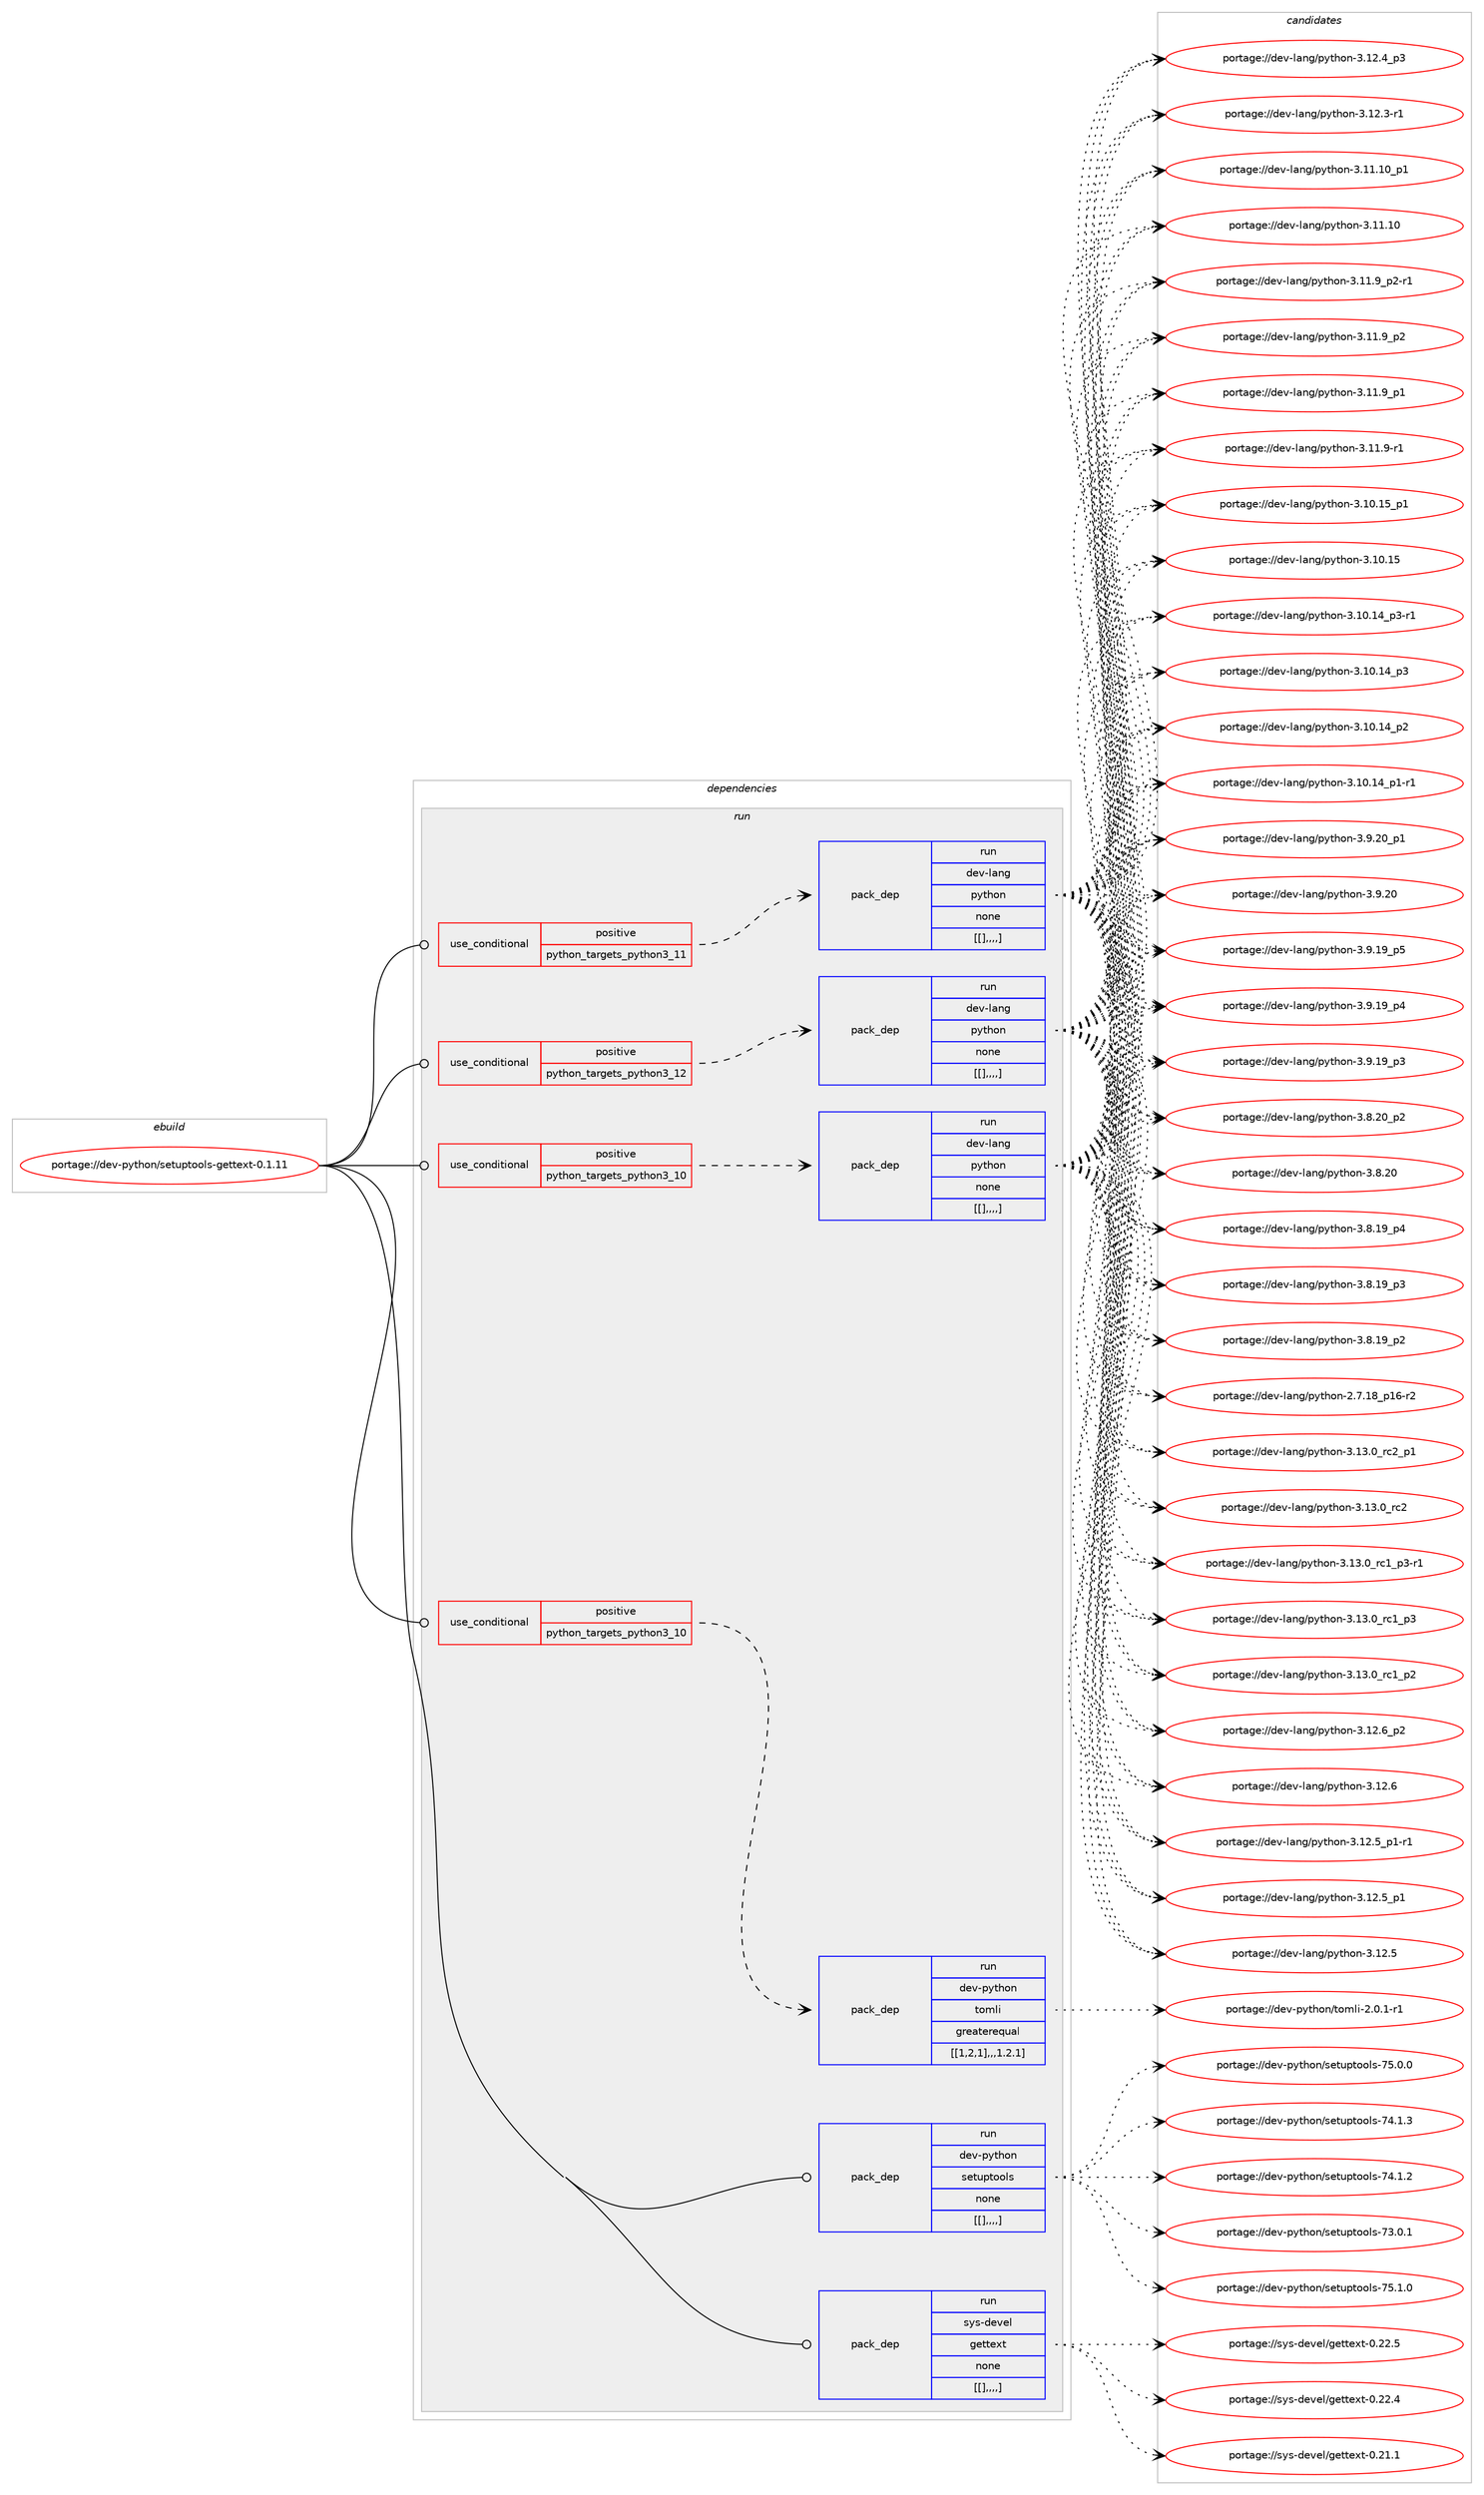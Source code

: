 digraph prolog {

# *************
# Graph options
# *************

newrank=true;
concentrate=true;
compound=true;
graph [rankdir=LR,fontname=Helvetica,fontsize=10,ranksep=1.5];#, ranksep=2.5, nodesep=0.2];
edge  [arrowhead=vee];
node  [fontname=Helvetica,fontsize=10];

# **********
# The ebuild
# **********

subgraph cluster_leftcol {
color=gray;
label=<<i>ebuild</i>>;
id [label="portage://dev-python/setuptools-gettext-0.1.11", color=red, width=4, href="../dev-python/setuptools-gettext-0.1.11.svg"];
}

# ****************
# The dependencies
# ****************

subgraph cluster_midcol {
color=gray;
label=<<i>dependencies</i>>;
subgraph cluster_compile {
fillcolor="#eeeeee";
style=filled;
label=<<i>compile</i>>;
}
subgraph cluster_compileandrun {
fillcolor="#eeeeee";
style=filled;
label=<<i>compile and run</i>>;
}
subgraph cluster_run {
fillcolor="#eeeeee";
style=filled;
label=<<i>run</i>>;
subgraph cond41165 {
dependency166348 [label=<<TABLE BORDER="0" CELLBORDER="1" CELLSPACING="0" CELLPADDING="4"><TR><TD ROWSPAN="3" CELLPADDING="10">use_conditional</TD></TR><TR><TD>positive</TD></TR><TR><TD>python_targets_python3_10</TD></TR></TABLE>>, shape=none, color=red];
subgraph pack123925 {
dependency166349 [label=<<TABLE BORDER="0" CELLBORDER="1" CELLSPACING="0" CELLPADDING="4" WIDTH="220"><TR><TD ROWSPAN="6" CELLPADDING="30">pack_dep</TD></TR><TR><TD WIDTH="110">run</TD></TR><TR><TD>dev-lang</TD></TR><TR><TD>python</TD></TR><TR><TD>none</TD></TR><TR><TD>[[],,,,]</TD></TR></TABLE>>, shape=none, color=blue];
}
dependency166348:e -> dependency166349:w [weight=20,style="dashed",arrowhead="vee"];
}
id:e -> dependency166348:w [weight=20,style="solid",arrowhead="odot"];
subgraph cond41166 {
dependency166350 [label=<<TABLE BORDER="0" CELLBORDER="1" CELLSPACING="0" CELLPADDING="4"><TR><TD ROWSPAN="3" CELLPADDING="10">use_conditional</TD></TR><TR><TD>positive</TD></TR><TR><TD>python_targets_python3_10</TD></TR></TABLE>>, shape=none, color=red];
subgraph pack123926 {
dependency166351 [label=<<TABLE BORDER="0" CELLBORDER="1" CELLSPACING="0" CELLPADDING="4" WIDTH="220"><TR><TD ROWSPAN="6" CELLPADDING="30">pack_dep</TD></TR><TR><TD WIDTH="110">run</TD></TR><TR><TD>dev-python</TD></TR><TR><TD>tomli</TD></TR><TR><TD>greaterequal</TD></TR><TR><TD>[[1,2,1],,,1.2.1]</TD></TR></TABLE>>, shape=none, color=blue];
}
dependency166350:e -> dependency166351:w [weight=20,style="dashed",arrowhead="vee"];
}
id:e -> dependency166350:w [weight=20,style="solid",arrowhead="odot"];
subgraph cond41167 {
dependency166352 [label=<<TABLE BORDER="0" CELLBORDER="1" CELLSPACING="0" CELLPADDING="4"><TR><TD ROWSPAN="3" CELLPADDING="10">use_conditional</TD></TR><TR><TD>positive</TD></TR><TR><TD>python_targets_python3_11</TD></TR></TABLE>>, shape=none, color=red];
subgraph pack123927 {
dependency166353 [label=<<TABLE BORDER="0" CELLBORDER="1" CELLSPACING="0" CELLPADDING="4" WIDTH="220"><TR><TD ROWSPAN="6" CELLPADDING="30">pack_dep</TD></TR><TR><TD WIDTH="110">run</TD></TR><TR><TD>dev-lang</TD></TR><TR><TD>python</TD></TR><TR><TD>none</TD></TR><TR><TD>[[],,,,]</TD></TR></TABLE>>, shape=none, color=blue];
}
dependency166352:e -> dependency166353:w [weight=20,style="dashed",arrowhead="vee"];
}
id:e -> dependency166352:w [weight=20,style="solid",arrowhead="odot"];
subgraph cond41168 {
dependency166354 [label=<<TABLE BORDER="0" CELLBORDER="1" CELLSPACING="0" CELLPADDING="4"><TR><TD ROWSPAN="3" CELLPADDING="10">use_conditional</TD></TR><TR><TD>positive</TD></TR><TR><TD>python_targets_python3_12</TD></TR></TABLE>>, shape=none, color=red];
subgraph pack123928 {
dependency166355 [label=<<TABLE BORDER="0" CELLBORDER="1" CELLSPACING="0" CELLPADDING="4" WIDTH="220"><TR><TD ROWSPAN="6" CELLPADDING="30">pack_dep</TD></TR><TR><TD WIDTH="110">run</TD></TR><TR><TD>dev-lang</TD></TR><TR><TD>python</TD></TR><TR><TD>none</TD></TR><TR><TD>[[],,,,]</TD></TR></TABLE>>, shape=none, color=blue];
}
dependency166354:e -> dependency166355:w [weight=20,style="dashed",arrowhead="vee"];
}
id:e -> dependency166354:w [weight=20,style="solid",arrowhead="odot"];
subgraph pack123929 {
dependency166356 [label=<<TABLE BORDER="0" CELLBORDER="1" CELLSPACING="0" CELLPADDING="4" WIDTH="220"><TR><TD ROWSPAN="6" CELLPADDING="30">pack_dep</TD></TR><TR><TD WIDTH="110">run</TD></TR><TR><TD>dev-python</TD></TR><TR><TD>setuptools</TD></TR><TR><TD>none</TD></TR><TR><TD>[[],,,,]</TD></TR></TABLE>>, shape=none, color=blue];
}
id:e -> dependency166356:w [weight=20,style="solid",arrowhead="odot"];
subgraph pack123930 {
dependency166357 [label=<<TABLE BORDER="0" CELLBORDER="1" CELLSPACING="0" CELLPADDING="4" WIDTH="220"><TR><TD ROWSPAN="6" CELLPADDING="30">pack_dep</TD></TR><TR><TD WIDTH="110">run</TD></TR><TR><TD>sys-devel</TD></TR><TR><TD>gettext</TD></TR><TR><TD>none</TD></TR><TR><TD>[[],,,,]</TD></TR></TABLE>>, shape=none, color=blue];
}
id:e -> dependency166357:w [weight=20,style="solid",arrowhead="odot"];
}
}

# **************
# The candidates
# **************

subgraph cluster_choices {
rank=same;
color=gray;
label=<<i>candidates</i>>;

subgraph choice123925 {
color=black;
nodesep=1;
choice100101118451089711010347112121116104111110455146495146489511499509511249 [label="portage://dev-lang/python-3.13.0_rc2_p1", color=red, width=4,href="../dev-lang/python-3.13.0_rc2_p1.svg"];
choice10010111845108971101034711212111610411111045514649514648951149950 [label="portage://dev-lang/python-3.13.0_rc2", color=red, width=4,href="../dev-lang/python-3.13.0_rc2.svg"];
choice1001011184510897110103471121211161041111104551464951464895114994995112514511449 [label="portage://dev-lang/python-3.13.0_rc1_p3-r1", color=red, width=4,href="../dev-lang/python-3.13.0_rc1_p3-r1.svg"];
choice100101118451089711010347112121116104111110455146495146489511499499511251 [label="portage://dev-lang/python-3.13.0_rc1_p3", color=red, width=4,href="../dev-lang/python-3.13.0_rc1_p3.svg"];
choice100101118451089711010347112121116104111110455146495146489511499499511250 [label="portage://dev-lang/python-3.13.0_rc1_p2", color=red, width=4,href="../dev-lang/python-3.13.0_rc1_p2.svg"];
choice100101118451089711010347112121116104111110455146495046549511250 [label="portage://dev-lang/python-3.12.6_p2", color=red, width=4,href="../dev-lang/python-3.12.6_p2.svg"];
choice10010111845108971101034711212111610411111045514649504654 [label="portage://dev-lang/python-3.12.6", color=red, width=4,href="../dev-lang/python-3.12.6.svg"];
choice1001011184510897110103471121211161041111104551464950465395112494511449 [label="portage://dev-lang/python-3.12.5_p1-r1", color=red, width=4,href="../dev-lang/python-3.12.5_p1-r1.svg"];
choice100101118451089711010347112121116104111110455146495046539511249 [label="portage://dev-lang/python-3.12.5_p1", color=red, width=4,href="../dev-lang/python-3.12.5_p1.svg"];
choice10010111845108971101034711212111610411111045514649504653 [label="portage://dev-lang/python-3.12.5", color=red, width=4,href="../dev-lang/python-3.12.5.svg"];
choice100101118451089711010347112121116104111110455146495046529511251 [label="portage://dev-lang/python-3.12.4_p3", color=red, width=4,href="../dev-lang/python-3.12.4_p3.svg"];
choice100101118451089711010347112121116104111110455146495046514511449 [label="portage://dev-lang/python-3.12.3-r1", color=red, width=4,href="../dev-lang/python-3.12.3-r1.svg"];
choice10010111845108971101034711212111610411111045514649494649489511249 [label="portage://dev-lang/python-3.11.10_p1", color=red, width=4,href="../dev-lang/python-3.11.10_p1.svg"];
choice1001011184510897110103471121211161041111104551464949464948 [label="portage://dev-lang/python-3.11.10", color=red, width=4,href="../dev-lang/python-3.11.10.svg"];
choice1001011184510897110103471121211161041111104551464949465795112504511449 [label="portage://dev-lang/python-3.11.9_p2-r1", color=red, width=4,href="../dev-lang/python-3.11.9_p2-r1.svg"];
choice100101118451089711010347112121116104111110455146494946579511250 [label="portage://dev-lang/python-3.11.9_p2", color=red, width=4,href="../dev-lang/python-3.11.9_p2.svg"];
choice100101118451089711010347112121116104111110455146494946579511249 [label="portage://dev-lang/python-3.11.9_p1", color=red, width=4,href="../dev-lang/python-3.11.9_p1.svg"];
choice100101118451089711010347112121116104111110455146494946574511449 [label="portage://dev-lang/python-3.11.9-r1", color=red, width=4,href="../dev-lang/python-3.11.9-r1.svg"];
choice10010111845108971101034711212111610411111045514649484649539511249 [label="portage://dev-lang/python-3.10.15_p1", color=red, width=4,href="../dev-lang/python-3.10.15_p1.svg"];
choice1001011184510897110103471121211161041111104551464948464953 [label="portage://dev-lang/python-3.10.15", color=red, width=4,href="../dev-lang/python-3.10.15.svg"];
choice100101118451089711010347112121116104111110455146494846495295112514511449 [label="portage://dev-lang/python-3.10.14_p3-r1", color=red, width=4,href="../dev-lang/python-3.10.14_p3-r1.svg"];
choice10010111845108971101034711212111610411111045514649484649529511251 [label="portage://dev-lang/python-3.10.14_p3", color=red, width=4,href="../dev-lang/python-3.10.14_p3.svg"];
choice10010111845108971101034711212111610411111045514649484649529511250 [label="portage://dev-lang/python-3.10.14_p2", color=red, width=4,href="../dev-lang/python-3.10.14_p2.svg"];
choice100101118451089711010347112121116104111110455146494846495295112494511449 [label="portage://dev-lang/python-3.10.14_p1-r1", color=red, width=4,href="../dev-lang/python-3.10.14_p1-r1.svg"];
choice100101118451089711010347112121116104111110455146574650489511249 [label="portage://dev-lang/python-3.9.20_p1", color=red, width=4,href="../dev-lang/python-3.9.20_p1.svg"];
choice10010111845108971101034711212111610411111045514657465048 [label="portage://dev-lang/python-3.9.20", color=red, width=4,href="../dev-lang/python-3.9.20.svg"];
choice100101118451089711010347112121116104111110455146574649579511253 [label="portage://dev-lang/python-3.9.19_p5", color=red, width=4,href="../dev-lang/python-3.9.19_p5.svg"];
choice100101118451089711010347112121116104111110455146574649579511252 [label="portage://dev-lang/python-3.9.19_p4", color=red, width=4,href="../dev-lang/python-3.9.19_p4.svg"];
choice100101118451089711010347112121116104111110455146574649579511251 [label="portage://dev-lang/python-3.9.19_p3", color=red, width=4,href="../dev-lang/python-3.9.19_p3.svg"];
choice100101118451089711010347112121116104111110455146564650489511250 [label="portage://dev-lang/python-3.8.20_p2", color=red, width=4,href="../dev-lang/python-3.8.20_p2.svg"];
choice10010111845108971101034711212111610411111045514656465048 [label="portage://dev-lang/python-3.8.20", color=red, width=4,href="../dev-lang/python-3.8.20.svg"];
choice100101118451089711010347112121116104111110455146564649579511252 [label="portage://dev-lang/python-3.8.19_p4", color=red, width=4,href="../dev-lang/python-3.8.19_p4.svg"];
choice100101118451089711010347112121116104111110455146564649579511251 [label="portage://dev-lang/python-3.8.19_p3", color=red, width=4,href="../dev-lang/python-3.8.19_p3.svg"];
choice100101118451089711010347112121116104111110455146564649579511250 [label="portage://dev-lang/python-3.8.19_p2", color=red, width=4,href="../dev-lang/python-3.8.19_p2.svg"];
choice100101118451089711010347112121116104111110455046554649569511249544511450 [label="portage://dev-lang/python-2.7.18_p16-r2", color=red, width=4,href="../dev-lang/python-2.7.18_p16-r2.svg"];
dependency166349:e -> choice100101118451089711010347112121116104111110455146495146489511499509511249:w [style=dotted,weight="100"];
dependency166349:e -> choice10010111845108971101034711212111610411111045514649514648951149950:w [style=dotted,weight="100"];
dependency166349:e -> choice1001011184510897110103471121211161041111104551464951464895114994995112514511449:w [style=dotted,weight="100"];
dependency166349:e -> choice100101118451089711010347112121116104111110455146495146489511499499511251:w [style=dotted,weight="100"];
dependency166349:e -> choice100101118451089711010347112121116104111110455146495146489511499499511250:w [style=dotted,weight="100"];
dependency166349:e -> choice100101118451089711010347112121116104111110455146495046549511250:w [style=dotted,weight="100"];
dependency166349:e -> choice10010111845108971101034711212111610411111045514649504654:w [style=dotted,weight="100"];
dependency166349:e -> choice1001011184510897110103471121211161041111104551464950465395112494511449:w [style=dotted,weight="100"];
dependency166349:e -> choice100101118451089711010347112121116104111110455146495046539511249:w [style=dotted,weight="100"];
dependency166349:e -> choice10010111845108971101034711212111610411111045514649504653:w [style=dotted,weight="100"];
dependency166349:e -> choice100101118451089711010347112121116104111110455146495046529511251:w [style=dotted,weight="100"];
dependency166349:e -> choice100101118451089711010347112121116104111110455146495046514511449:w [style=dotted,weight="100"];
dependency166349:e -> choice10010111845108971101034711212111610411111045514649494649489511249:w [style=dotted,weight="100"];
dependency166349:e -> choice1001011184510897110103471121211161041111104551464949464948:w [style=dotted,weight="100"];
dependency166349:e -> choice1001011184510897110103471121211161041111104551464949465795112504511449:w [style=dotted,weight="100"];
dependency166349:e -> choice100101118451089711010347112121116104111110455146494946579511250:w [style=dotted,weight="100"];
dependency166349:e -> choice100101118451089711010347112121116104111110455146494946579511249:w [style=dotted,weight="100"];
dependency166349:e -> choice100101118451089711010347112121116104111110455146494946574511449:w [style=dotted,weight="100"];
dependency166349:e -> choice10010111845108971101034711212111610411111045514649484649539511249:w [style=dotted,weight="100"];
dependency166349:e -> choice1001011184510897110103471121211161041111104551464948464953:w [style=dotted,weight="100"];
dependency166349:e -> choice100101118451089711010347112121116104111110455146494846495295112514511449:w [style=dotted,weight="100"];
dependency166349:e -> choice10010111845108971101034711212111610411111045514649484649529511251:w [style=dotted,weight="100"];
dependency166349:e -> choice10010111845108971101034711212111610411111045514649484649529511250:w [style=dotted,weight="100"];
dependency166349:e -> choice100101118451089711010347112121116104111110455146494846495295112494511449:w [style=dotted,weight="100"];
dependency166349:e -> choice100101118451089711010347112121116104111110455146574650489511249:w [style=dotted,weight="100"];
dependency166349:e -> choice10010111845108971101034711212111610411111045514657465048:w [style=dotted,weight="100"];
dependency166349:e -> choice100101118451089711010347112121116104111110455146574649579511253:w [style=dotted,weight="100"];
dependency166349:e -> choice100101118451089711010347112121116104111110455146574649579511252:w [style=dotted,weight="100"];
dependency166349:e -> choice100101118451089711010347112121116104111110455146574649579511251:w [style=dotted,weight="100"];
dependency166349:e -> choice100101118451089711010347112121116104111110455146564650489511250:w [style=dotted,weight="100"];
dependency166349:e -> choice10010111845108971101034711212111610411111045514656465048:w [style=dotted,weight="100"];
dependency166349:e -> choice100101118451089711010347112121116104111110455146564649579511252:w [style=dotted,weight="100"];
dependency166349:e -> choice100101118451089711010347112121116104111110455146564649579511251:w [style=dotted,weight="100"];
dependency166349:e -> choice100101118451089711010347112121116104111110455146564649579511250:w [style=dotted,weight="100"];
dependency166349:e -> choice100101118451089711010347112121116104111110455046554649569511249544511450:w [style=dotted,weight="100"];
}
subgraph choice123926 {
color=black;
nodesep=1;
choice10010111845112121116104111110471161111091081054550464846494511449 [label="portage://dev-python/tomli-2.0.1-r1", color=red, width=4,href="../dev-python/tomli-2.0.1-r1.svg"];
dependency166351:e -> choice10010111845112121116104111110471161111091081054550464846494511449:w [style=dotted,weight="100"];
}
subgraph choice123927 {
color=black;
nodesep=1;
choice100101118451089711010347112121116104111110455146495146489511499509511249 [label="portage://dev-lang/python-3.13.0_rc2_p1", color=red, width=4,href="../dev-lang/python-3.13.0_rc2_p1.svg"];
choice10010111845108971101034711212111610411111045514649514648951149950 [label="portage://dev-lang/python-3.13.0_rc2", color=red, width=4,href="../dev-lang/python-3.13.0_rc2.svg"];
choice1001011184510897110103471121211161041111104551464951464895114994995112514511449 [label="portage://dev-lang/python-3.13.0_rc1_p3-r1", color=red, width=4,href="../dev-lang/python-3.13.0_rc1_p3-r1.svg"];
choice100101118451089711010347112121116104111110455146495146489511499499511251 [label="portage://dev-lang/python-3.13.0_rc1_p3", color=red, width=4,href="../dev-lang/python-3.13.0_rc1_p3.svg"];
choice100101118451089711010347112121116104111110455146495146489511499499511250 [label="portage://dev-lang/python-3.13.0_rc1_p2", color=red, width=4,href="../dev-lang/python-3.13.0_rc1_p2.svg"];
choice100101118451089711010347112121116104111110455146495046549511250 [label="portage://dev-lang/python-3.12.6_p2", color=red, width=4,href="../dev-lang/python-3.12.6_p2.svg"];
choice10010111845108971101034711212111610411111045514649504654 [label="portage://dev-lang/python-3.12.6", color=red, width=4,href="../dev-lang/python-3.12.6.svg"];
choice1001011184510897110103471121211161041111104551464950465395112494511449 [label="portage://dev-lang/python-3.12.5_p1-r1", color=red, width=4,href="../dev-lang/python-3.12.5_p1-r1.svg"];
choice100101118451089711010347112121116104111110455146495046539511249 [label="portage://dev-lang/python-3.12.5_p1", color=red, width=4,href="../dev-lang/python-3.12.5_p1.svg"];
choice10010111845108971101034711212111610411111045514649504653 [label="portage://dev-lang/python-3.12.5", color=red, width=4,href="../dev-lang/python-3.12.5.svg"];
choice100101118451089711010347112121116104111110455146495046529511251 [label="portage://dev-lang/python-3.12.4_p3", color=red, width=4,href="../dev-lang/python-3.12.4_p3.svg"];
choice100101118451089711010347112121116104111110455146495046514511449 [label="portage://dev-lang/python-3.12.3-r1", color=red, width=4,href="../dev-lang/python-3.12.3-r1.svg"];
choice10010111845108971101034711212111610411111045514649494649489511249 [label="portage://dev-lang/python-3.11.10_p1", color=red, width=4,href="../dev-lang/python-3.11.10_p1.svg"];
choice1001011184510897110103471121211161041111104551464949464948 [label="portage://dev-lang/python-3.11.10", color=red, width=4,href="../dev-lang/python-3.11.10.svg"];
choice1001011184510897110103471121211161041111104551464949465795112504511449 [label="portage://dev-lang/python-3.11.9_p2-r1", color=red, width=4,href="../dev-lang/python-3.11.9_p2-r1.svg"];
choice100101118451089711010347112121116104111110455146494946579511250 [label="portage://dev-lang/python-3.11.9_p2", color=red, width=4,href="../dev-lang/python-3.11.9_p2.svg"];
choice100101118451089711010347112121116104111110455146494946579511249 [label="portage://dev-lang/python-3.11.9_p1", color=red, width=4,href="../dev-lang/python-3.11.9_p1.svg"];
choice100101118451089711010347112121116104111110455146494946574511449 [label="portage://dev-lang/python-3.11.9-r1", color=red, width=4,href="../dev-lang/python-3.11.9-r1.svg"];
choice10010111845108971101034711212111610411111045514649484649539511249 [label="portage://dev-lang/python-3.10.15_p1", color=red, width=4,href="../dev-lang/python-3.10.15_p1.svg"];
choice1001011184510897110103471121211161041111104551464948464953 [label="portage://dev-lang/python-3.10.15", color=red, width=4,href="../dev-lang/python-3.10.15.svg"];
choice100101118451089711010347112121116104111110455146494846495295112514511449 [label="portage://dev-lang/python-3.10.14_p3-r1", color=red, width=4,href="../dev-lang/python-3.10.14_p3-r1.svg"];
choice10010111845108971101034711212111610411111045514649484649529511251 [label="portage://dev-lang/python-3.10.14_p3", color=red, width=4,href="../dev-lang/python-3.10.14_p3.svg"];
choice10010111845108971101034711212111610411111045514649484649529511250 [label="portage://dev-lang/python-3.10.14_p2", color=red, width=4,href="../dev-lang/python-3.10.14_p2.svg"];
choice100101118451089711010347112121116104111110455146494846495295112494511449 [label="portage://dev-lang/python-3.10.14_p1-r1", color=red, width=4,href="../dev-lang/python-3.10.14_p1-r1.svg"];
choice100101118451089711010347112121116104111110455146574650489511249 [label="portage://dev-lang/python-3.9.20_p1", color=red, width=4,href="../dev-lang/python-3.9.20_p1.svg"];
choice10010111845108971101034711212111610411111045514657465048 [label="portage://dev-lang/python-3.9.20", color=red, width=4,href="../dev-lang/python-3.9.20.svg"];
choice100101118451089711010347112121116104111110455146574649579511253 [label="portage://dev-lang/python-3.9.19_p5", color=red, width=4,href="../dev-lang/python-3.9.19_p5.svg"];
choice100101118451089711010347112121116104111110455146574649579511252 [label="portage://dev-lang/python-3.9.19_p4", color=red, width=4,href="../dev-lang/python-3.9.19_p4.svg"];
choice100101118451089711010347112121116104111110455146574649579511251 [label="portage://dev-lang/python-3.9.19_p3", color=red, width=4,href="../dev-lang/python-3.9.19_p3.svg"];
choice100101118451089711010347112121116104111110455146564650489511250 [label="portage://dev-lang/python-3.8.20_p2", color=red, width=4,href="../dev-lang/python-3.8.20_p2.svg"];
choice10010111845108971101034711212111610411111045514656465048 [label="portage://dev-lang/python-3.8.20", color=red, width=4,href="../dev-lang/python-3.8.20.svg"];
choice100101118451089711010347112121116104111110455146564649579511252 [label="portage://dev-lang/python-3.8.19_p4", color=red, width=4,href="../dev-lang/python-3.8.19_p4.svg"];
choice100101118451089711010347112121116104111110455146564649579511251 [label="portage://dev-lang/python-3.8.19_p3", color=red, width=4,href="../dev-lang/python-3.8.19_p3.svg"];
choice100101118451089711010347112121116104111110455146564649579511250 [label="portage://dev-lang/python-3.8.19_p2", color=red, width=4,href="../dev-lang/python-3.8.19_p2.svg"];
choice100101118451089711010347112121116104111110455046554649569511249544511450 [label="portage://dev-lang/python-2.7.18_p16-r2", color=red, width=4,href="../dev-lang/python-2.7.18_p16-r2.svg"];
dependency166353:e -> choice100101118451089711010347112121116104111110455146495146489511499509511249:w [style=dotted,weight="100"];
dependency166353:e -> choice10010111845108971101034711212111610411111045514649514648951149950:w [style=dotted,weight="100"];
dependency166353:e -> choice1001011184510897110103471121211161041111104551464951464895114994995112514511449:w [style=dotted,weight="100"];
dependency166353:e -> choice100101118451089711010347112121116104111110455146495146489511499499511251:w [style=dotted,weight="100"];
dependency166353:e -> choice100101118451089711010347112121116104111110455146495146489511499499511250:w [style=dotted,weight="100"];
dependency166353:e -> choice100101118451089711010347112121116104111110455146495046549511250:w [style=dotted,weight="100"];
dependency166353:e -> choice10010111845108971101034711212111610411111045514649504654:w [style=dotted,weight="100"];
dependency166353:e -> choice1001011184510897110103471121211161041111104551464950465395112494511449:w [style=dotted,weight="100"];
dependency166353:e -> choice100101118451089711010347112121116104111110455146495046539511249:w [style=dotted,weight="100"];
dependency166353:e -> choice10010111845108971101034711212111610411111045514649504653:w [style=dotted,weight="100"];
dependency166353:e -> choice100101118451089711010347112121116104111110455146495046529511251:w [style=dotted,weight="100"];
dependency166353:e -> choice100101118451089711010347112121116104111110455146495046514511449:w [style=dotted,weight="100"];
dependency166353:e -> choice10010111845108971101034711212111610411111045514649494649489511249:w [style=dotted,weight="100"];
dependency166353:e -> choice1001011184510897110103471121211161041111104551464949464948:w [style=dotted,weight="100"];
dependency166353:e -> choice1001011184510897110103471121211161041111104551464949465795112504511449:w [style=dotted,weight="100"];
dependency166353:e -> choice100101118451089711010347112121116104111110455146494946579511250:w [style=dotted,weight="100"];
dependency166353:e -> choice100101118451089711010347112121116104111110455146494946579511249:w [style=dotted,weight="100"];
dependency166353:e -> choice100101118451089711010347112121116104111110455146494946574511449:w [style=dotted,weight="100"];
dependency166353:e -> choice10010111845108971101034711212111610411111045514649484649539511249:w [style=dotted,weight="100"];
dependency166353:e -> choice1001011184510897110103471121211161041111104551464948464953:w [style=dotted,weight="100"];
dependency166353:e -> choice100101118451089711010347112121116104111110455146494846495295112514511449:w [style=dotted,weight="100"];
dependency166353:e -> choice10010111845108971101034711212111610411111045514649484649529511251:w [style=dotted,weight="100"];
dependency166353:e -> choice10010111845108971101034711212111610411111045514649484649529511250:w [style=dotted,weight="100"];
dependency166353:e -> choice100101118451089711010347112121116104111110455146494846495295112494511449:w [style=dotted,weight="100"];
dependency166353:e -> choice100101118451089711010347112121116104111110455146574650489511249:w [style=dotted,weight="100"];
dependency166353:e -> choice10010111845108971101034711212111610411111045514657465048:w [style=dotted,weight="100"];
dependency166353:e -> choice100101118451089711010347112121116104111110455146574649579511253:w [style=dotted,weight="100"];
dependency166353:e -> choice100101118451089711010347112121116104111110455146574649579511252:w [style=dotted,weight="100"];
dependency166353:e -> choice100101118451089711010347112121116104111110455146574649579511251:w [style=dotted,weight="100"];
dependency166353:e -> choice100101118451089711010347112121116104111110455146564650489511250:w [style=dotted,weight="100"];
dependency166353:e -> choice10010111845108971101034711212111610411111045514656465048:w [style=dotted,weight="100"];
dependency166353:e -> choice100101118451089711010347112121116104111110455146564649579511252:w [style=dotted,weight="100"];
dependency166353:e -> choice100101118451089711010347112121116104111110455146564649579511251:w [style=dotted,weight="100"];
dependency166353:e -> choice100101118451089711010347112121116104111110455146564649579511250:w [style=dotted,weight="100"];
dependency166353:e -> choice100101118451089711010347112121116104111110455046554649569511249544511450:w [style=dotted,weight="100"];
}
subgraph choice123928 {
color=black;
nodesep=1;
choice100101118451089711010347112121116104111110455146495146489511499509511249 [label="portage://dev-lang/python-3.13.0_rc2_p1", color=red, width=4,href="../dev-lang/python-3.13.0_rc2_p1.svg"];
choice10010111845108971101034711212111610411111045514649514648951149950 [label="portage://dev-lang/python-3.13.0_rc2", color=red, width=4,href="../dev-lang/python-3.13.0_rc2.svg"];
choice1001011184510897110103471121211161041111104551464951464895114994995112514511449 [label="portage://dev-lang/python-3.13.0_rc1_p3-r1", color=red, width=4,href="../dev-lang/python-3.13.0_rc1_p3-r1.svg"];
choice100101118451089711010347112121116104111110455146495146489511499499511251 [label="portage://dev-lang/python-3.13.0_rc1_p3", color=red, width=4,href="../dev-lang/python-3.13.0_rc1_p3.svg"];
choice100101118451089711010347112121116104111110455146495146489511499499511250 [label="portage://dev-lang/python-3.13.0_rc1_p2", color=red, width=4,href="../dev-lang/python-3.13.0_rc1_p2.svg"];
choice100101118451089711010347112121116104111110455146495046549511250 [label="portage://dev-lang/python-3.12.6_p2", color=red, width=4,href="../dev-lang/python-3.12.6_p2.svg"];
choice10010111845108971101034711212111610411111045514649504654 [label="portage://dev-lang/python-3.12.6", color=red, width=4,href="../dev-lang/python-3.12.6.svg"];
choice1001011184510897110103471121211161041111104551464950465395112494511449 [label="portage://dev-lang/python-3.12.5_p1-r1", color=red, width=4,href="../dev-lang/python-3.12.5_p1-r1.svg"];
choice100101118451089711010347112121116104111110455146495046539511249 [label="portage://dev-lang/python-3.12.5_p1", color=red, width=4,href="../dev-lang/python-3.12.5_p1.svg"];
choice10010111845108971101034711212111610411111045514649504653 [label="portage://dev-lang/python-3.12.5", color=red, width=4,href="../dev-lang/python-3.12.5.svg"];
choice100101118451089711010347112121116104111110455146495046529511251 [label="portage://dev-lang/python-3.12.4_p3", color=red, width=4,href="../dev-lang/python-3.12.4_p3.svg"];
choice100101118451089711010347112121116104111110455146495046514511449 [label="portage://dev-lang/python-3.12.3-r1", color=red, width=4,href="../dev-lang/python-3.12.3-r1.svg"];
choice10010111845108971101034711212111610411111045514649494649489511249 [label="portage://dev-lang/python-3.11.10_p1", color=red, width=4,href="../dev-lang/python-3.11.10_p1.svg"];
choice1001011184510897110103471121211161041111104551464949464948 [label="portage://dev-lang/python-3.11.10", color=red, width=4,href="../dev-lang/python-3.11.10.svg"];
choice1001011184510897110103471121211161041111104551464949465795112504511449 [label="portage://dev-lang/python-3.11.9_p2-r1", color=red, width=4,href="../dev-lang/python-3.11.9_p2-r1.svg"];
choice100101118451089711010347112121116104111110455146494946579511250 [label="portage://dev-lang/python-3.11.9_p2", color=red, width=4,href="../dev-lang/python-3.11.9_p2.svg"];
choice100101118451089711010347112121116104111110455146494946579511249 [label="portage://dev-lang/python-3.11.9_p1", color=red, width=4,href="../dev-lang/python-3.11.9_p1.svg"];
choice100101118451089711010347112121116104111110455146494946574511449 [label="portage://dev-lang/python-3.11.9-r1", color=red, width=4,href="../dev-lang/python-3.11.9-r1.svg"];
choice10010111845108971101034711212111610411111045514649484649539511249 [label="portage://dev-lang/python-3.10.15_p1", color=red, width=4,href="../dev-lang/python-3.10.15_p1.svg"];
choice1001011184510897110103471121211161041111104551464948464953 [label="portage://dev-lang/python-3.10.15", color=red, width=4,href="../dev-lang/python-3.10.15.svg"];
choice100101118451089711010347112121116104111110455146494846495295112514511449 [label="portage://dev-lang/python-3.10.14_p3-r1", color=red, width=4,href="../dev-lang/python-3.10.14_p3-r1.svg"];
choice10010111845108971101034711212111610411111045514649484649529511251 [label="portage://dev-lang/python-3.10.14_p3", color=red, width=4,href="../dev-lang/python-3.10.14_p3.svg"];
choice10010111845108971101034711212111610411111045514649484649529511250 [label="portage://dev-lang/python-3.10.14_p2", color=red, width=4,href="../dev-lang/python-3.10.14_p2.svg"];
choice100101118451089711010347112121116104111110455146494846495295112494511449 [label="portage://dev-lang/python-3.10.14_p1-r1", color=red, width=4,href="../dev-lang/python-3.10.14_p1-r1.svg"];
choice100101118451089711010347112121116104111110455146574650489511249 [label="portage://dev-lang/python-3.9.20_p1", color=red, width=4,href="../dev-lang/python-3.9.20_p1.svg"];
choice10010111845108971101034711212111610411111045514657465048 [label="portage://dev-lang/python-3.9.20", color=red, width=4,href="../dev-lang/python-3.9.20.svg"];
choice100101118451089711010347112121116104111110455146574649579511253 [label="portage://dev-lang/python-3.9.19_p5", color=red, width=4,href="../dev-lang/python-3.9.19_p5.svg"];
choice100101118451089711010347112121116104111110455146574649579511252 [label="portage://dev-lang/python-3.9.19_p4", color=red, width=4,href="../dev-lang/python-3.9.19_p4.svg"];
choice100101118451089711010347112121116104111110455146574649579511251 [label="portage://dev-lang/python-3.9.19_p3", color=red, width=4,href="../dev-lang/python-3.9.19_p3.svg"];
choice100101118451089711010347112121116104111110455146564650489511250 [label="portage://dev-lang/python-3.8.20_p2", color=red, width=4,href="../dev-lang/python-3.8.20_p2.svg"];
choice10010111845108971101034711212111610411111045514656465048 [label="portage://dev-lang/python-3.8.20", color=red, width=4,href="../dev-lang/python-3.8.20.svg"];
choice100101118451089711010347112121116104111110455146564649579511252 [label="portage://dev-lang/python-3.8.19_p4", color=red, width=4,href="../dev-lang/python-3.8.19_p4.svg"];
choice100101118451089711010347112121116104111110455146564649579511251 [label="portage://dev-lang/python-3.8.19_p3", color=red, width=4,href="../dev-lang/python-3.8.19_p3.svg"];
choice100101118451089711010347112121116104111110455146564649579511250 [label="portage://dev-lang/python-3.8.19_p2", color=red, width=4,href="../dev-lang/python-3.8.19_p2.svg"];
choice100101118451089711010347112121116104111110455046554649569511249544511450 [label="portage://dev-lang/python-2.7.18_p16-r2", color=red, width=4,href="../dev-lang/python-2.7.18_p16-r2.svg"];
dependency166355:e -> choice100101118451089711010347112121116104111110455146495146489511499509511249:w [style=dotted,weight="100"];
dependency166355:e -> choice10010111845108971101034711212111610411111045514649514648951149950:w [style=dotted,weight="100"];
dependency166355:e -> choice1001011184510897110103471121211161041111104551464951464895114994995112514511449:w [style=dotted,weight="100"];
dependency166355:e -> choice100101118451089711010347112121116104111110455146495146489511499499511251:w [style=dotted,weight="100"];
dependency166355:e -> choice100101118451089711010347112121116104111110455146495146489511499499511250:w [style=dotted,weight="100"];
dependency166355:e -> choice100101118451089711010347112121116104111110455146495046549511250:w [style=dotted,weight="100"];
dependency166355:e -> choice10010111845108971101034711212111610411111045514649504654:w [style=dotted,weight="100"];
dependency166355:e -> choice1001011184510897110103471121211161041111104551464950465395112494511449:w [style=dotted,weight="100"];
dependency166355:e -> choice100101118451089711010347112121116104111110455146495046539511249:w [style=dotted,weight="100"];
dependency166355:e -> choice10010111845108971101034711212111610411111045514649504653:w [style=dotted,weight="100"];
dependency166355:e -> choice100101118451089711010347112121116104111110455146495046529511251:w [style=dotted,weight="100"];
dependency166355:e -> choice100101118451089711010347112121116104111110455146495046514511449:w [style=dotted,weight="100"];
dependency166355:e -> choice10010111845108971101034711212111610411111045514649494649489511249:w [style=dotted,weight="100"];
dependency166355:e -> choice1001011184510897110103471121211161041111104551464949464948:w [style=dotted,weight="100"];
dependency166355:e -> choice1001011184510897110103471121211161041111104551464949465795112504511449:w [style=dotted,weight="100"];
dependency166355:e -> choice100101118451089711010347112121116104111110455146494946579511250:w [style=dotted,weight="100"];
dependency166355:e -> choice100101118451089711010347112121116104111110455146494946579511249:w [style=dotted,weight="100"];
dependency166355:e -> choice100101118451089711010347112121116104111110455146494946574511449:w [style=dotted,weight="100"];
dependency166355:e -> choice10010111845108971101034711212111610411111045514649484649539511249:w [style=dotted,weight="100"];
dependency166355:e -> choice1001011184510897110103471121211161041111104551464948464953:w [style=dotted,weight="100"];
dependency166355:e -> choice100101118451089711010347112121116104111110455146494846495295112514511449:w [style=dotted,weight="100"];
dependency166355:e -> choice10010111845108971101034711212111610411111045514649484649529511251:w [style=dotted,weight="100"];
dependency166355:e -> choice10010111845108971101034711212111610411111045514649484649529511250:w [style=dotted,weight="100"];
dependency166355:e -> choice100101118451089711010347112121116104111110455146494846495295112494511449:w [style=dotted,weight="100"];
dependency166355:e -> choice100101118451089711010347112121116104111110455146574650489511249:w [style=dotted,weight="100"];
dependency166355:e -> choice10010111845108971101034711212111610411111045514657465048:w [style=dotted,weight="100"];
dependency166355:e -> choice100101118451089711010347112121116104111110455146574649579511253:w [style=dotted,weight="100"];
dependency166355:e -> choice100101118451089711010347112121116104111110455146574649579511252:w [style=dotted,weight="100"];
dependency166355:e -> choice100101118451089711010347112121116104111110455146574649579511251:w [style=dotted,weight="100"];
dependency166355:e -> choice100101118451089711010347112121116104111110455146564650489511250:w [style=dotted,weight="100"];
dependency166355:e -> choice10010111845108971101034711212111610411111045514656465048:w [style=dotted,weight="100"];
dependency166355:e -> choice100101118451089711010347112121116104111110455146564649579511252:w [style=dotted,weight="100"];
dependency166355:e -> choice100101118451089711010347112121116104111110455146564649579511251:w [style=dotted,weight="100"];
dependency166355:e -> choice100101118451089711010347112121116104111110455146564649579511250:w [style=dotted,weight="100"];
dependency166355:e -> choice100101118451089711010347112121116104111110455046554649569511249544511450:w [style=dotted,weight="100"];
}
subgraph choice123929 {
color=black;
nodesep=1;
choice100101118451121211161041111104711510111611711211611111110811545555346494648 [label="portage://dev-python/setuptools-75.1.0", color=red, width=4,href="../dev-python/setuptools-75.1.0.svg"];
choice100101118451121211161041111104711510111611711211611111110811545555346484648 [label="portage://dev-python/setuptools-75.0.0", color=red, width=4,href="../dev-python/setuptools-75.0.0.svg"];
choice100101118451121211161041111104711510111611711211611111110811545555246494651 [label="portage://dev-python/setuptools-74.1.3", color=red, width=4,href="../dev-python/setuptools-74.1.3.svg"];
choice100101118451121211161041111104711510111611711211611111110811545555246494650 [label="portage://dev-python/setuptools-74.1.2", color=red, width=4,href="../dev-python/setuptools-74.1.2.svg"];
choice100101118451121211161041111104711510111611711211611111110811545555146484649 [label="portage://dev-python/setuptools-73.0.1", color=red, width=4,href="../dev-python/setuptools-73.0.1.svg"];
dependency166356:e -> choice100101118451121211161041111104711510111611711211611111110811545555346494648:w [style=dotted,weight="100"];
dependency166356:e -> choice100101118451121211161041111104711510111611711211611111110811545555346484648:w [style=dotted,weight="100"];
dependency166356:e -> choice100101118451121211161041111104711510111611711211611111110811545555246494651:w [style=dotted,weight="100"];
dependency166356:e -> choice100101118451121211161041111104711510111611711211611111110811545555246494650:w [style=dotted,weight="100"];
dependency166356:e -> choice100101118451121211161041111104711510111611711211611111110811545555146484649:w [style=dotted,weight="100"];
}
subgraph choice123930 {
color=black;
nodesep=1;
choice115121115451001011181011084710310111611610112011645484650504653 [label="portage://sys-devel/gettext-0.22.5", color=red, width=4,href="../sys-devel/gettext-0.22.5.svg"];
choice115121115451001011181011084710310111611610112011645484650504652 [label="portage://sys-devel/gettext-0.22.4", color=red, width=4,href="../sys-devel/gettext-0.22.4.svg"];
choice115121115451001011181011084710310111611610112011645484650494649 [label="portage://sys-devel/gettext-0.21.1", color=red, width=4,href="../sys-devel/gettext-0.21.1.svg"];
dependency166357:e -> choice115121115451001011181011084710310111611610112011645484650504653:w [style=dotted,weight="100"];
dependency166357:e -> choice115121115451001011181011084710310111611610112011645484650504652:w [style=dotted,weight="100"];
dependency166357:e -> choice115121115451001011181011084710310111611610112011645484650494649:w [style=dotted,weight="100"];
}
}

}
